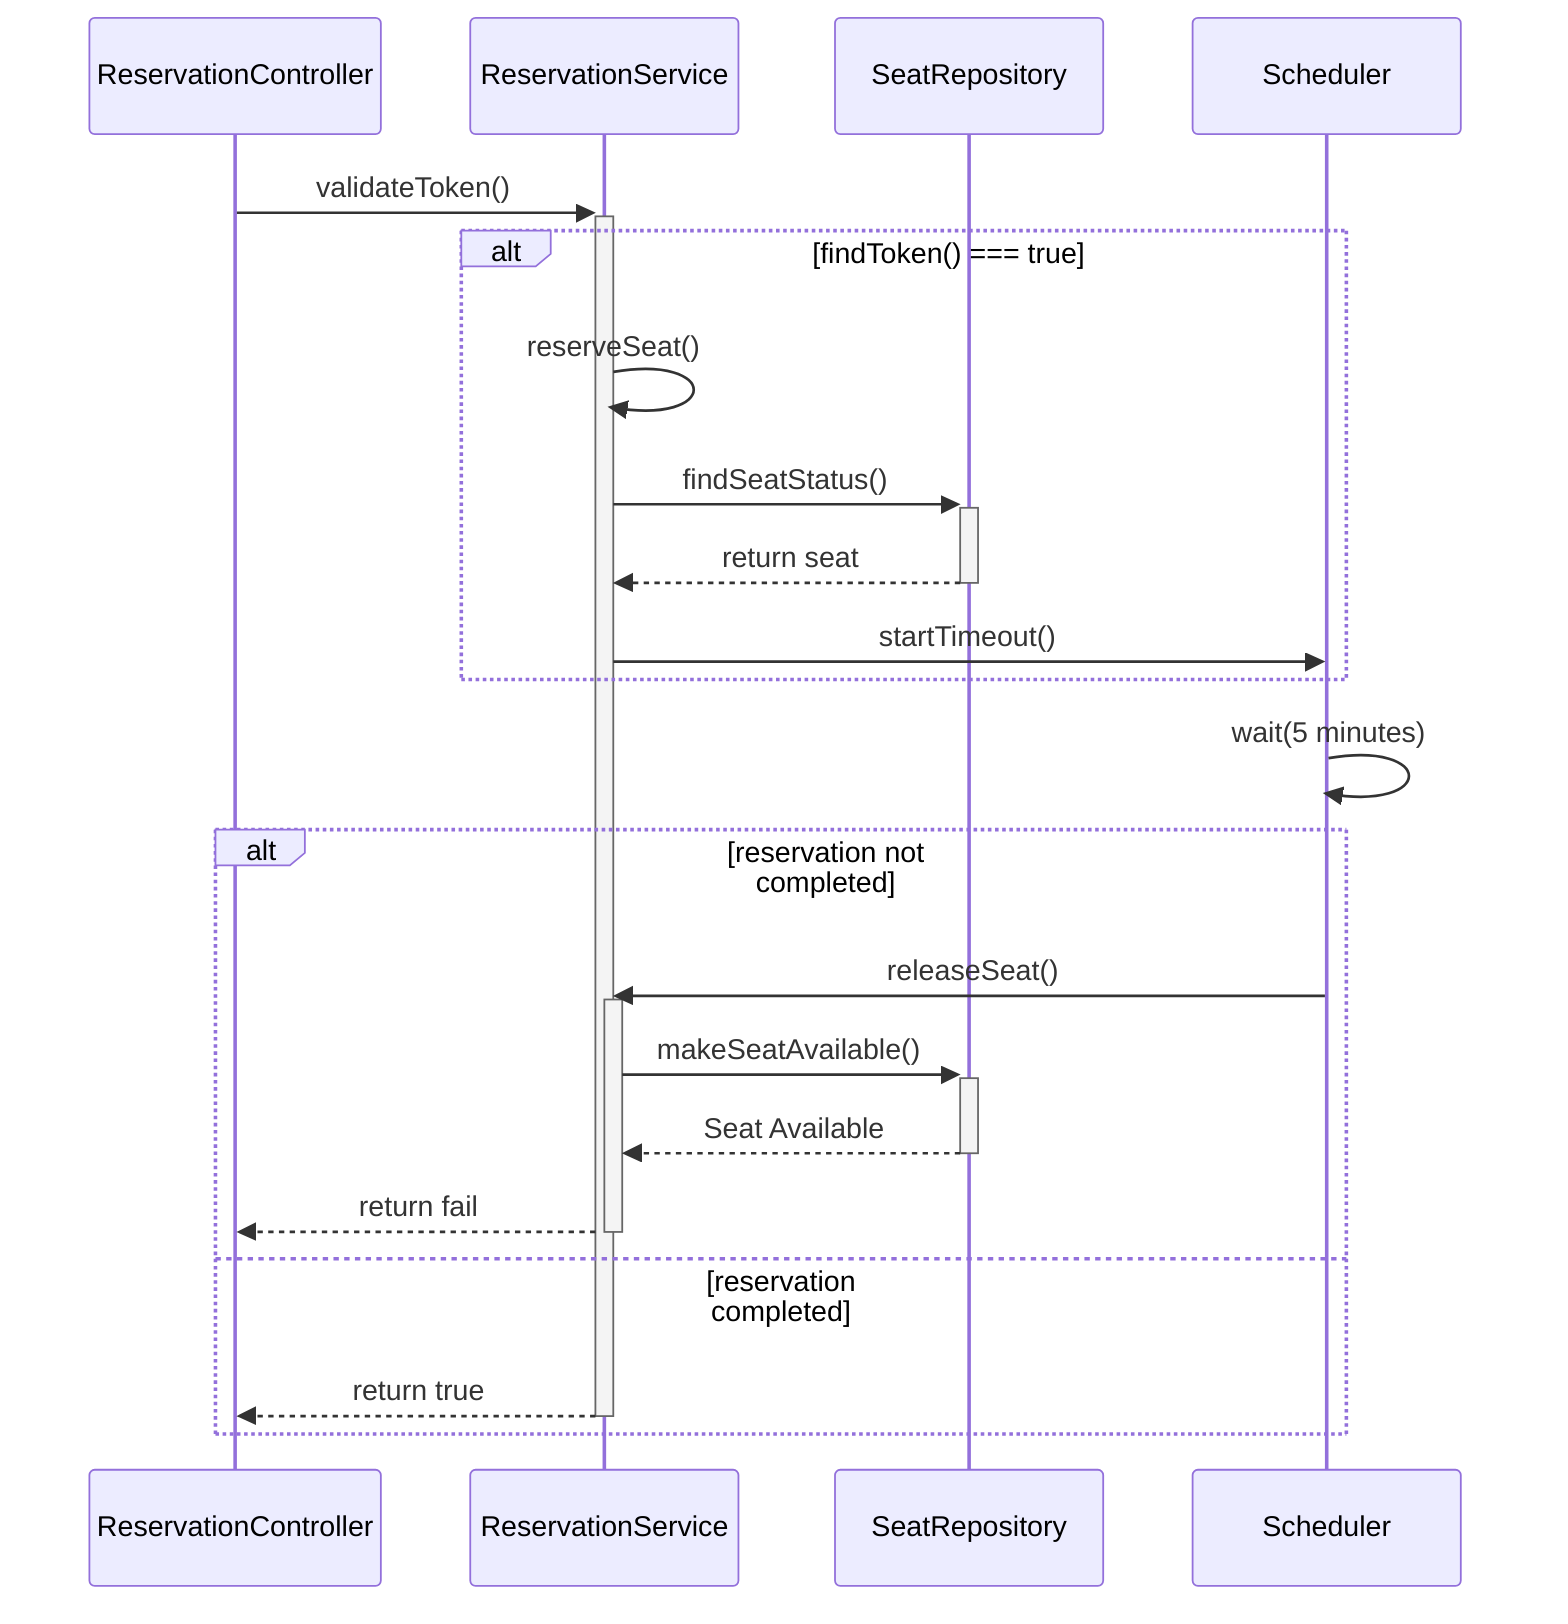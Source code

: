 sequenceDiagram
    participant Controller as ReservationController
    participant Service as ReservationService
    participant SeatRepository as SeatRepository
    participant Scheduler as Scheduler

    Controller->>+Service: validateToken()
    alt findToken() === true
        Service->>Service: reserveSeat()
        Service->>+SeatRepository: findSeatStatus()
        SeatRepository-->>-Service: return seat
        Service->>Scheduler: startTimeout()
    end
    Scheduler->>Scheduler: wait(5 minutes)
    alt reservation not completed
        Scheduler->>+Service: releaseSeat()
        Service->>+SeatRepository: makeSeatAvailable()
        SeatRepository-->>-Service: Seat Available
        Service-->>-Controller: return fail
    else reservation completed
        Service-->>-Controller: return true
    end